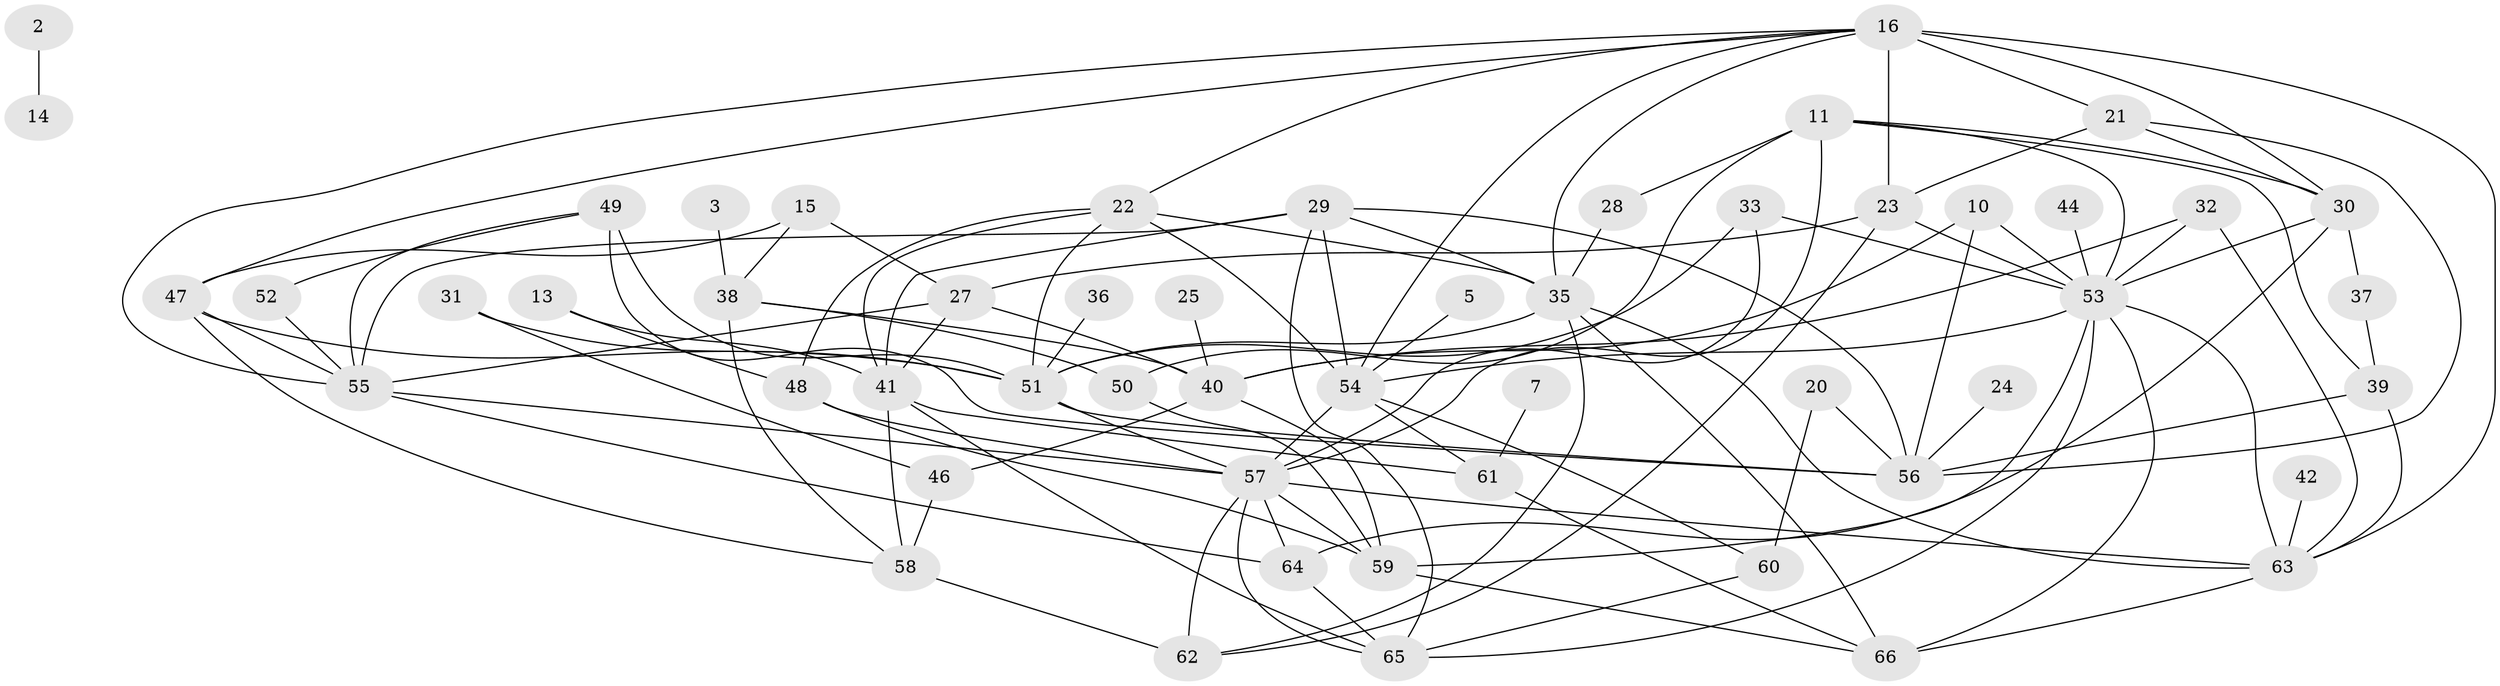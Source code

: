 // original degree distribution, {2: 0.23484848484848486, 6: 0.06060606060606061, 4: 0.18181818181818182, 0: 0.09848484848484848, 1: 0.12121212121212122, 7: 0.030303030303030304, 3: 0.18181818181818182, 9: 0.007575757575757576, 5: 0.08333333333333333}
// Generated by graph-tools (version 1.1) at 2025/25/03/09/25 03:25:13]
// undirected, 53 vertices, 116 edges
graph export_dot {
graph [start="1"]
  node [color=gray90,style=filled];
  2;
  3;
  5;
  7;
  10;
  11;
  13;
  14;
  15;
  16;
  20;
  21;
  22;
  23;
  24;
  25;
  27;
  28;
  29;
  30;
  31;
  32;
  33;
  35;
  36;
  37;
  38;
  39;
  40;
  41;
  42;
  44;
  46;
  47;
  48;
  49;
  50;
  51;
  52;
  53;
  54;
  55;
  56;
  57;
  58;
  59;
  60;
  61;
  62;
  63;
  64;
  65;
  66;
  2 -- 14 [weight=1.0];
  3 -- 38 [weight=1.0];
  5 -- 54 [weight=1.0];
  7 -- 61 [weight=1.0];
  10 -- 40 [weight=1.0];
  10 -- 53 [weight=1.0];
  10 -- 56 [weight=1.0];
  11 -- 28 [weight=1.0];
  11 -- 30 [weight=1.0];
  11 -- 39 [weight=2.0];
  11 -- 50 [weight=1.0];
  11 -- 53 [weight=1.0];
  11 -- 57 [weight=2.0];
  13 -- 41 [weight=1.0];
  13 -- 48 [weight=1.0];
  15 -- 27 [weight=1.0];
  15 -- 38 [weight=1.0];
  15 -- 47 [weight=1.0];
  16 -- 21 [weight=1.0];
  16 -- 22 [weight=1.0];
  16 -- 23 [weight=1.0];
  16 -- 30 [weight=3.0];
  16 -- 35 [weight=1.0];
  16 -- 47 [weight=1.0];
  16 -- 54 [weight=1.0];
  16 -- 55 [weight=1.0];
  16 -- 63 [weight=1.0];
  20 -- 56 [weight=1.0];
  20 -- 60 [weight=1.0];
  21 -- 23 [weight=1.0];
  21 -- 30 [weight=1.0];
  21 -- 56 [weight=1.0];
  22 -- 35 [weight=1.0];
  22 -- 41 [weight=1.0];
  22 -- 48 [weight=1.0];
  22 -- 51 [weight=1.0];
  22 -- 54 [weight=1.0];
  23 -- 27 [weight=1.0];
  23 -- 53 [weight=1.0];
  23 -- 62 [weight=1.0];
  24 -- 56 [weight=1.0];
  25 -- 40 [weight=1.0];
  27 -- 40 [weight=1.0];
  27 -- 41 [weight=1.0];
  27 -- 55 [weight=1.0];
  28 -- 35 [weight=1.0];
  29 -- 35 [weight=1.0];
  29 -- 41 [weight=1.0];
  29 -- 54 [weight=1.0];
  29 -- 55 [weight=1.0];
  29 -- 56 [weight=1.0];
  29 -- 65 [weight=1.0];
  30 -- 37 [weight=1.0];
  30 -- 53 [weight=1.0];
  30 -- 64 [weight=2.0];
  31 -- 46 [weight=1.0];
  31 -- 51 [weight=1.0];
  32 -- 40 [weight=1.0];
  32 -- 53 [weight=1.0];
  32 -- 63 [weight=1.0];
  33 -- 51 [weight=1.0];
  33 -- 53 [weight=1.0];
  33 -- 57 [weight=1.0];
  35 -- 51 [weight=1.0];
  35 -- 62 [weight=1.0];
  35 -- 63 [weight=1.0];
  35 -- 66 [weight=1.0];
  36 -- 51 [weight=2.0];
  37 -- 39 [weight=1.0];
  38 -- 40 [weight=1.0];
  38 -- 50 [weight=1.0];
  38 -- 58 [weight=1.0];
  39 -- 56 [weight=1.0];
  39 -- 63 [weight=1.0];
  40 -- 46 [weight=1.0];
  40 -- 59 [weight=1.0];
  41 -- 58 [weight=1.0];
  41 -- 61 [weight=1.0];
  41 -- 65 [weight=1.0];
  42 -- 63 [weight=1.0];
  44 -- 53 [weight=1.0];
  46 -- 58 [weight=2.0];
  47 -- 51 [weight=1.0];
  47 -- 55 [weight=1.0];
  47 -- 58 [weight=1.0];
  48 -- 57 [weight=1.0];
  48 -- 59 [weight=1.0];
  49 -- 51 [weight=2.0];
  49 -- 52 [weight=1.0];
  49 -- 55 [weight=1.0];
  49 -- 56 [weight=1.0];
  50 -- 59 [weight=1.0];
  51 -- 56 [weight=1.0];
  51 -- 57 [weight=1.0];
  52 -- 55 [weight=1.0];
  53 -- 54 [weight=1.0];
  53 -- 59 [weight=1.0];
  53 -- 63 [weight=1.0];
  53 -- 65 [weight=1.0];
  53 -- 66 [weight=1.0];
  54 -- 57 [weight=1.0];
  54 -- 60 [weight=1.0];
  54 -- 61 [weight=1.0];
  55 -- 57 [weight=1.0];
  55 -- 64 [weight=1.0];
  57 -- 59 [weight=1.0];
  57 -- 62 [weight=1.0];
  57 -- 63 [weight=1.0];
  57 -- 64 [weight=1.0];
  57 -- 65 [weight=2.0];
  58 -- 62 [weight=1.0];
  59 -- 66 [weight=1.0];
  60 -- 65 [weight=2.0];
  61 -- 66 [weight=1.0];
  63 -- 66 [weight=1.0];
  64 -- 65 [weight=1.0];
}
